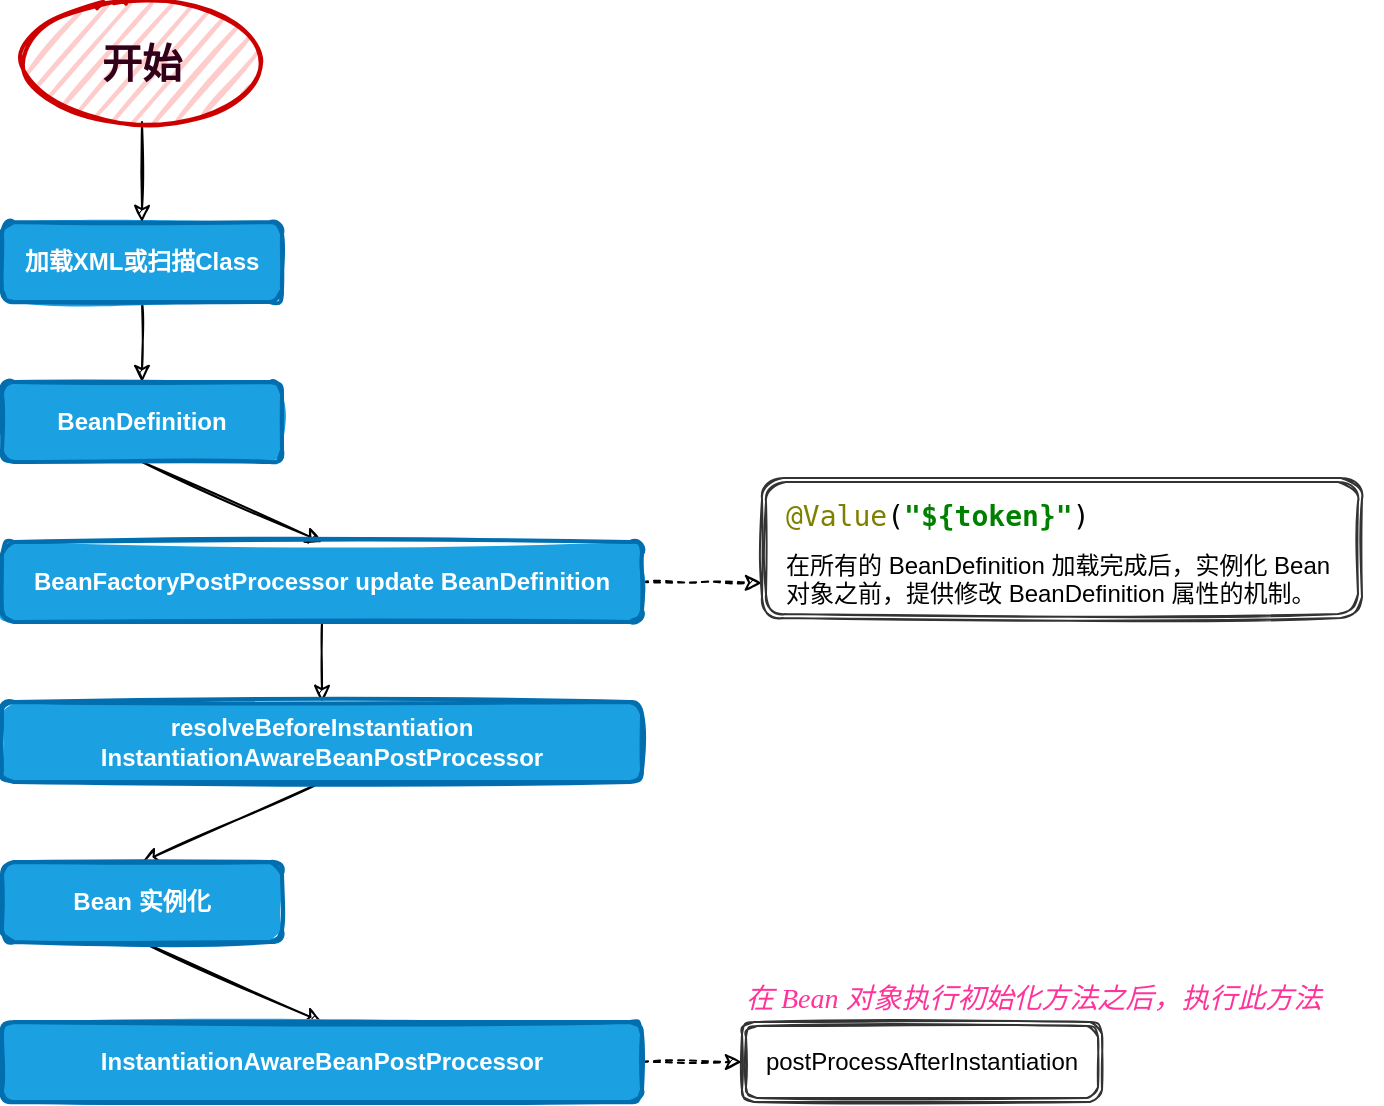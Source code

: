 <mxfile version="14.9.4" type="github">
  <diagram id="LKX4OvRe6VDWAZ0Fz87s" name="第 1 页">
    <mxGraphModel dx="1422" dy="762" grid="1" gridSize="10" guides="1" tooltips="1" connect="1" arrows="1" fold="1" page="1" pageScale="1" pageWidth="827" pageHeight="1169" math="0" shadow="0">
      <root>
        <mxCell id="0" />
        <mxCell id="1" parent="0" />
        <mxCell id="oo5crSJGMGlpb1dWaUvM-6" style="edgeStyle=orthogonalEdgeStyle;rounded=0;sketch=1;orthogonalLoop=1;jettySize=auto;html=1;exitX=0.5;exitY=1;exitDx=0;exitDy=0;entryX=0.5;entryY=0;entryDx=0;entryDy=0;" edge="1" parent="1" source="oo5crSJGMGlpb1dWaUvM-1" target="oo5crSJGMGlpb1dWaUvM-5">
          <mxGeometry relative="1" as="geometry" />
        </mxCell>
        <mxCell id="oo5crSJGMGlpb1dWaUvM-1" value="&lt;b&gt;加载XML或扫描Class&lt;/b&gt;" style="rounded=1;whiteSpace=wrap;html=1;strokeWidth=2;fillWeight=4;hachureGap=8;hachureAngle=45;fillColor=#1ba1e2;sketch=1;fontColor=#ffffff;fillStyle=solid;strokeColor=#006EAF;" vertex="1" parent="1">
          <mxGeometry x="40" y="200" width="140" height="40" as="geometry" />
        </mxCell>
        <mxCell id="oo5crSJGMGlpb1dWaUvM-4" style="edgeStyle=orthogonalEdgeStyle;rounded=0;orthogonalLoop=1;jettySize=auto;html=1;exitX=0.5;exitY=1;exitDx=0;exitDy=0;entryX=0.5;entryY=0;entryDx=0;entryDy=0;sketch=1;" edge="1" parent="1" source="oo5crSJGMGlpb1dWaUvM-2" target="oo5crSJGMGlpb1dWaUvM-1">
          <mxGeometry relative="1" as="geometry" />
        </mxCell>
        <mxCell id="oo5crSJGMGlpb1dWaUvM-2" value="&lt;b&gt;&lt;font style=&quot;font-size: 20px&quot; color=&quot;#33001a&quot;&gt;开始&lt;/font&gt;&lt;/b&gt;" style="ellipse;whiteSpace=wrap;html=1;strokeWidth=2;fillWeight=2;hachureGap=8;fillStyle=dots;sketch=1;shadow=0;strokeColor=#CC0000;fillColor=#FFCCCC;" vertex="1" parent="1">
          <mxGeometry x="50" y="90" width="120" height="60" as="geometry" />
        </mxCell>
        <mxCell id="oo5crSJGMGlpb1dWaUvM-9" style="rounded=0;sketch=1;orthogonalLoop=1;jettySize=auto;html=1;exitX=0.5;exitY=1;exitDx=0;exitDy=0;elbow=vertical;" edge="1" parent="1" source="oo5crSJGMGlpb1dWaUvM-5">
          <mxGeometry relative="1" as="geometry">
            <mxPoint x="200" y="360" as="targetPoint" />
          </mxGeometry>
        </mxCell>
        <mxCell id="oo5crSJGMGlpb1dWaUvM-5" value="&lt;b&gt;BeanDefinition&lt;/b&gt;" style="rounded=1;whiteSpace=wrap;html=1;strokeWidth=2;fillWeight=4;hachureGap=8;hachureAngle=45;fillColor=#1ba1e2;sketch=1;fontColor=#ffffff;fillStyle=solid;strokeColor=#006EAF;" vertex="1" parent="1">
          <mxGeometry x="40" y="280" width="140" height="40" as="geometry" />
        </mxCell>
        <mxCell id="oo5crSJGMGlpb1dWaUvM-13" style="edgeStyle=orthogonalEdgeStyle;rounded=0;sketch=1;orthogonalLoop=1;jettySize=auto;html=1;exitX=1;exitY=0.5;exitDx=0;exitDy=0;entryX=0;entryY=0.75;entryDx=0;entryDy=0;dashed=1;" edge="1" parent="1" source="oo5crSJGMGlpb1dWaUvM-7" target="oo5crSJGMGlpb1dWaUvM-12">
          <mxGeometry relative="1" as="geometry" />
        </mxCell>
        <mxCell id="oo5crSJGMGlpb1dWaUvM-17" style="edgeStyle=orthogonalEdgeStyle;rounded=0;sketch=1;orthogonalLoop=1;jettySize=auto;html=1;exitX=0.5;exitY=1;exitDx=0;exitDy=0;entryX=0.5;entryY=0;entryDx=0;entryDy=0;" edge="1" parent="1" source="oo5crSJGMGlpb1dWaUvM-7" target="oo5crSJGMGlpb1dWaUvM-15">
          <mxGeometry relative="1" as="geometry">
            <mxPoint x="200" y="430" as="targetPoint" />
          </mxGeometry>
        </mxCell>
        <mxCell id="oo5crSJGMGlpb1dWaUvM-7" value="&lt;b&gt;BeanFactoryPostProcessor update BeanDefinition&lt;/b&gt;" style="rounded=1;whiteSpace=wrap;html=1;strokeWidth=2;fillWeight=4;hachureGap=8;hachureAngle=45;fillColor=#1ba1e2;sketch=1;fontColor=#ffffff;fillStyle=solid;strokeColor=#006EAF;" vertex="1" parent="1">
          <mxGeometry x="40" y="360" width="320" height="40" as="geometry" />
        </mxCell>
        <mxCell id="oo5crSJGMGlpb1dWaUvM-10" value="在所有的 BeanDefinition 加载完成后，实例化 Bean 对象之前，提供修改 BeanDefinition 属性的机制。" style="text;whiteSpace=wrap;html=1;" vertex="1" parent="1">
          <mxGeometry x="430" y="358" width="280" height="50" as="geometry" />
        </mxCell>
        <mxCell id="oo5crSJGMGlpb1dWaUvM-11" value="&lt;pre style=&quot;color: rgb(0 , 0 , 0) ; font-size: 10.5pt&quot;&gt;&lt;span style=&quot;&quot;&gt;&lt;span style=&quot;color: rgb(128 , 128 , 0)&quot;&gt;@Value&lt;/span&gt;(&lt;span style=&quot;color: rgb(0 , 128 , 0) ; font-weight: bold&quot;&gt;&quot;${token}&quot;&lt;/span&gt;)&lt;/span&gt;&lt;/pre&gt;" style="text;whiteSpace=wrap;html=1;labelBackgroundColor=none;" vertex="1" parent="1">
          <mxGeometry x="430" y="318" width="160" height="60" as="geometry" />
        </mxCell>
        <mxCell id="oo5crSJGMGlpb1dWaUvM-12" value="" style="shape=ext;double=1;rounded=1;whiteSpace=wrap;html=1;shadow=0;labelBackgroundColor=none;sketch=1;fillColor=none;gradientDirection=south;strokeColor=#333333;" vertex="1" parent="1">
          <mxGeometry x="420" y="328" width="300" height="70" as="geometry" />
        </mxCell>
        <mxCell id="oo5crSJGMGlpb1dWaUvM-20" style="edgeStyle=none;rounded=0;sketch=1;orthogonalLoop=1;jettySize=auto;html=1;exitX=0.5;exitY=1;exitDx=0;exitDy=0;entryX=0.5;entryY=0;entryDx=0;entryDy=0;" edge="1" parent="1" source="oo5crSJGMGlpb1dWaUvM-15" target="oo5crSJGMGlpb1dWaUvM-19">
          <mxGeometry relative="1" as="geometry" />
        </mxCell>
        <mxCell id="oo5crSJGMGlpb1dWaUvM-15" value="&lt;b&gt;resolveBeforeInstantiation&lt;br&gt;InstantiationAwareBeanPostProcessor&lt;/b&gt;" style="rounded=1;whiteSpace=wrap;html=1;strokeWidth=2;fillWeight=4;hachureGap=8;hachureAngle=45;fillColor=#1ba1e2;sketch=1;fontColor=#ffffff;fillStyle=solid;strokeColor=#006EAF;" vertex="1" parent="1">
          <mxGeometry x="40" y="440" width="320" height="40" as="geometry" />
        </mxCell>
        <mxCell id="oo5crSJGMGlpb1dWaUvM-24" style="edgeStyle=none;rounded=0;sketch=1;orthogonalLoop=1;jettySize=auto;html=1;exitX=0.5;exitY=1;exitDx=0;exitDy=0;entryX=0.5;entryY=0;entryDx=0;entryDy=0;" edge="1" parent="1" source="oo5crSJGMGlpb1dWaUvM-19" target="oo5crSJGMGlpb1dWaUvM-21">
          <mxGeometry relative="1" as="geometry" />
        </mxCell>
        <mxCell id="oo5crSJGMGlpb1dWaUvM-19" value="&lt;b&gt;Bean 实例化&lt;/b&gt;" style="rounded=1;whiteSpace=wrap;html=1;strokeWidth=2;fillWeight=4;hachureGap=8;hachureAngle=45;fillColor=#1ba1e2;sketch=1;fontColor=#ffffff;fillStyle=solid;strokeColor=#006EAF;" vertex="1" parent="1">
          <mxGeometry x="40" y="520" width="140" height="40" as="geometry" />
        </mxCell>
        <mxCell id="oo5crSJGMGlpb1dWaUvM-23" style="edgeStyle=none;rounded=0;sketch=1;orthogonalLoop=1;jettySize=auto;html=1;exitX=1;exitY=0.5;exitDx=0;exitDy=0;entryX=0;entryY=0.5;entryDx=0;entryDy=0;dashed=1;" edge="1" parent="1" source="oo5crSJGMGlpb1dWaUvM-21" target="oo5crSJGMGlpb1dWaUvM-22">
          <mxGeometry relative="1" as="geometry" />
        </mxCell>
        <mxCell id="oo5crSJGMGlpb1dWaUvM-21" value="&lt;b&gt;InstantiationAwareBeanPostProcessor&lt;/b&gt;" style="rounded=1;whiteSpace=wrap;html=1;strokeWidth=2;fillWeight=4;hachureGap=8;hachureAngle=45;fillColor=#1ba1e2;sketch=1;fontColor=#ffffff;fillStyle=solid;strokeColor=#006EAF;" vertex="1" parent="1">
          <mxGeometry x="40" y="600" width="320" height="40" as="geometry" />
        </mxCell>
        <mxCell id="oo5crSJGMGlpb1dWaUvM-22" value="postProcessAfterInstantiation" style="shape=ext;double=1;rounded=1;whiteSpace=wrap;html=1;shadow=0;labelBackgroundColor=none;sketch=1;fillColor=none;gradientDirection=south;strokeColor=#333333;" vertex="1" parent="1">
          <mxGeometry x="410" y="600" width="180" height="40" as="geometry" />
        </mxCell>
        <mxCell id="oo5crSJGMGlpb1dWaUvM-25" value="&lt;pre style=&quot;font-family: 宋体; font-size: 10.5pt;&quot;&gt;&lt;span style=&quot;font-style: italic;&quot;&gt;在 Bean 对象执行初始化方法之后，执行此方法&lt;/span&gt;&lt;/pre&gt;" style="text;whiteSpace=wrap;html=1;labelBackgroundColor=none;fontStyle=0;fontColor=#FF3399;" vertex="1" parent="1">
          <mxGeometry x="410" y="560" width="320" height="35" as="geometry" />
        </mxCell>
      </root>
    </mxGraphModel>
  </diagram>
</mxfile>
